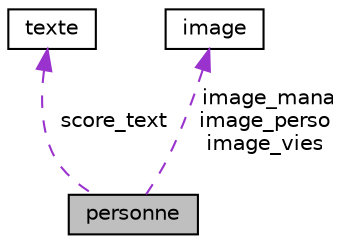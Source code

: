 digraph "personne"
{
  edge [fontname="Helvetica",fontsize="10",labelfontname="Helvetica",labelfontsize="10"];
  node [fontname="Helvetica",fontsize="10",shape=record];
  Node1 [label="personne",height=0.2,width=0.4,color="black", fillcolor="grey75", style="filled", fontcolor="black"];
  Node2 -> Node1 [dir="back",color="darkorchid3",fontsize="10",style="dashed",label=" score_text" ,fontname="Helvetica"];
  Node2 [label="texte",height=0.2,width=0.4,color="black", fillcolor="white", style="filled",URL="$structtexte.html"];
  Node3 -> Node1 [dir="back",color="darkorchid3",fontsize="10",style="dashed",label=" image_mana\nimage_perso\nimage_vies" ,fontname="Helvetica"];
  Node3 [label="image",height=0.2,width=0.4,color="black", fillcolor="white", style="filled",URL="$structimage.html"];
}
